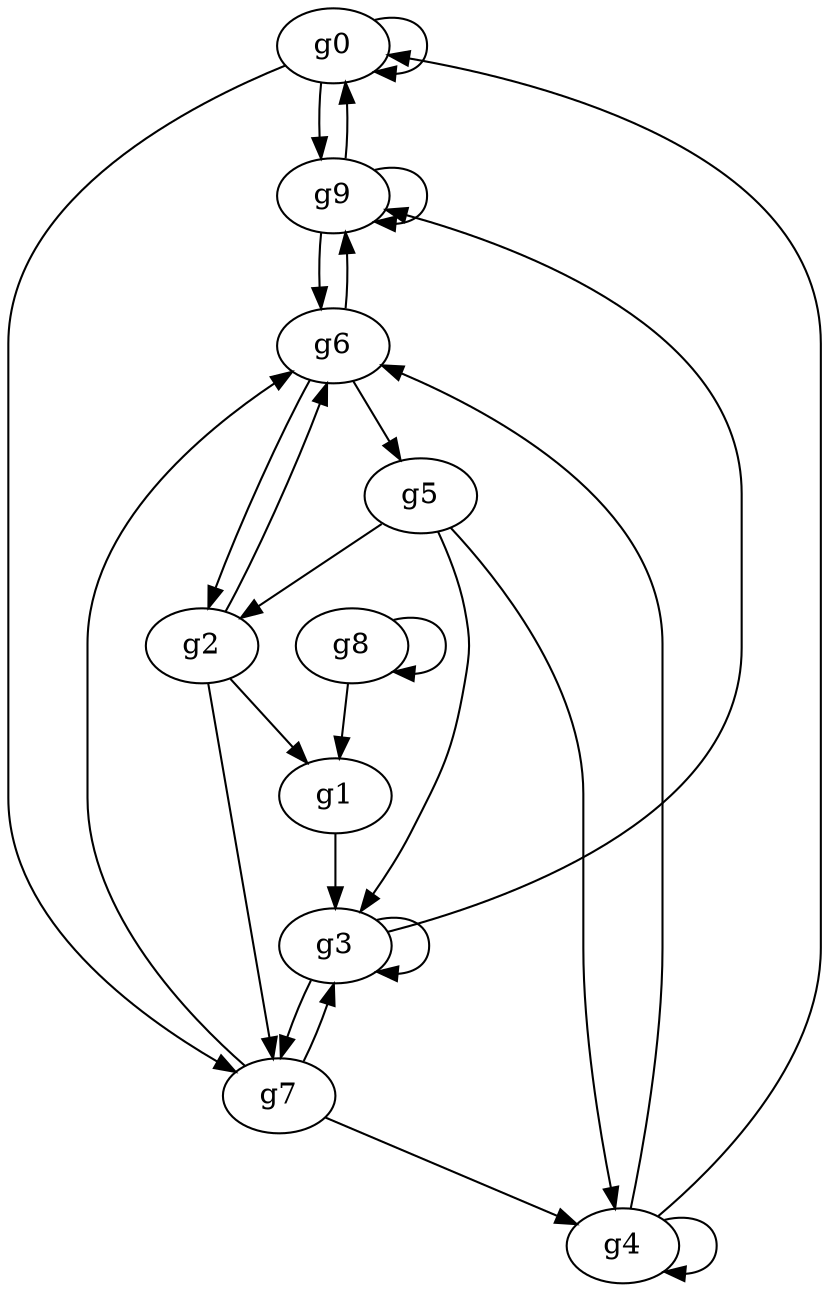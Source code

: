 digraph "p1" { 
 
	// g0: g0 g9 g7
	g0 -> g0
	g0 -> g9
	g0 -> g7
	
	// g1: g3 g3 g3
	g1 -> g3
	
	// g2: g7 g1 g6
	g2 -> g7
	g2 -> g1
	g2 -> g6
	
	// g3: g7 g3 g9
	g3 -> g7
	g3 -> g3
	g3 -> g9
	
	// g4: g0 g4 g6
	g4 -> g0
	g4 -> g4
	g4 -> g6
	
	// g5: g4 g3 g2
	g5 -> g4
	g5 -> g3
	g5 -> g2
	
	// g6: g2 g5 g9
	g6 -> g2
	g6 -> g5
	g6 -> g9
	
	// g7: g6 g4 g3
	g7 -> g6
	g7 -> g4
	g7 -> g3
	
	// g8: g8 g1 g8
	g8 -> g8
	g8 -> g1
	
	// g9: g6 g9 g0
	g9 -> g6
	g9 -> g9
	g9 -> g0
}